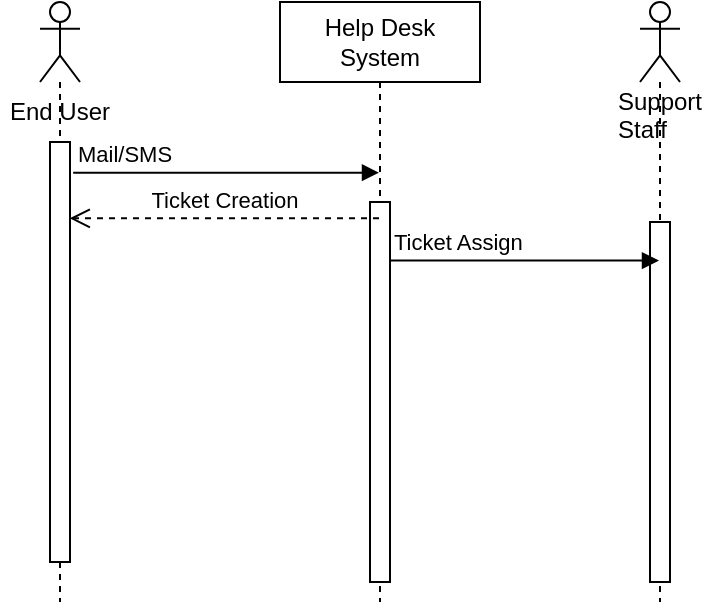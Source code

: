 <mxfile version="20.8.5" type="github">
  <diagram name="Page-1" id="c7488fd3-1785-93aa-aadb-54a6760d102a">
    <mxGraphModel dx="747" dy="430" grid="1" gridSize="10" guides="1" tooltips="1" connect="1" arrows="1" fold="1" page="1" pageScale="1" pageWidth="1100" pageHeight="850" background="none" math="0" shadow="0">
      <root>
        <mxCell id="0" />
        <mxCell id="1" parent="0" />
        <mxCell id="D_ySamenjN0o2ctrZhSt-29" value="" style="shape=umlLifeline;participant=umlActor;perimeter=lifelinePerimeter;whiteSpace=wrap;html=1;container=1;collapsible=0;recursiveResize=0;verticalAlign=top;spacingTop=36;outlineConnect=0;fillColor=none;" parent="1" vertex="1">
          <mxGeometry x="90" y="40" width="20" height="300" as="geometry" />
        </mxCell>
        <mxCell id="WngzqLlNWW4Z8B7oAlS5-2" value="" style="html=1;points=[];perimeter=orthogonalPerimeter;" parent="D_ySamenjN0o2ctrZhSt-29" vertex="1">
          <mxGeometry x="5" y="70" width="10" height="210" as="geometry" />
        </mxCell>
        <mxCell id="D_ySamenjN0o2ctrZhSt-30" value="Help Desk System" style="shape=umlLifeline;perimeter=lifelinePerimeter;whiteSpace=wrap;html=1;container=1;collapsible=0;recursiveResize=0;outlineConnect=0;fillColor=none;" parent="1" vertex="1">
          <mxGeometry x="210" y="40" width="100" height="300" as="geometry" />
        </mxCell>
        <mxCell id="UEY1z4FeeZJQMqZzBVZx-1" value="" style="html=1;points=[];perimeter=orthogonalPerimeter;" parent="D_ySamenjN0o2ctrZhSt-30" vertex="1">
          <mxGeometry x="45" y="100" width="10" height="190" as="geometry" />
        </mxCell>
        <mxCell id="D_ySamenjN0o2ctrZhSt-31" value="End User" style="text;html=1;strokeColor=none;fillColor=none;align=center;verticalAlign=middle;whiteSpace=wrap;rounded=0;" parent="1" vertex="1">
          <mxGeometry x="70" y="80" width="60" height="30" as="geometry" />
        </mxCell>
        <mxCell id="D_ySamenjN0o2ctrZhSt-44" value="Mail/SMS" style="html=1;verticalAlign=bottom;labelBackgroundColor=none;endArrow=block;endFill=1;endSize=6;align=left;rounded=0;labelBorderColor=none;exitX=1.158;exitY=0.073;exitDx=0;exitDy=0;exitPerimeter=0;" parent="1" source="WngzqLlNWW4Z8B7oAlS5-2" target="D_ySamenjN0o2ctrZhSt-30" edge="1">
          <mxGeometry x="-1" relative="1" as="geometry">
            <mxPoint x="320" y="250" as="sourcePoint" />
            <mxPoint x="430" y="250" as="targetPoint" />
          </mxGeometry>
        </mxCell>
        <mxCell id="WngzqLlNWW4Z8B7oAlS5-3" value="&lt;div style=&quot;text-align: justify;&quot;&gt;&lt;span style=&quot;background-color: initial;&quot;&gt;Support Staff&lt;/span&gt;&lt;/div&gt;" style="shape=umlLifeline;participant=umlActor;perimeter=lifelinePerimeter;whiteSpace=wrap;html=1;container=1;collapsible=0;recursiveResize=0;verticalAlign=top;spacingTop=36;outlineConnect=0;size=40;align=center;" parent="1" vertex="1">
          <mxGeometry x="390" y="40" width="20" height="300" as="geometry" />
        </mxCell>
        <mxCell id="UEY1z4FeeZJQMqZzBVZx-3" value="" style="html=1;points=[];perimeter=orthogonalPerimeter;" parent="WngzqLlNWW4Z8B7oAlS5-3" vertex="1">
          <mxGeometry x="5" y="110" width="10" height="180" as="geometry" />
        </mxCell>
        <mxCell id="WngzqLlNWW4Z8B7oAlS5-4" value="Ticket Creation" style="html=1;verticalAlign=bottom;endArrow=open;dashed=1;endSize=8;rounded=0;entryX=0.985;entryY=0.415;entryDx=0;entryDy=0;entryPerimeter=0;" parent="1" edge="1">
          <mxGeometry relative="1" as="geometry">
            <mxPoint x="259.5" y="148.15" as="sourcePoint" />
            <mxPoint x="104.85" y="148.15" as="targetPoint" />
          </mxGeometry>
        </mxCell>
        <mxCell id="UEY1z4FeeZJQMqZzBVZx-2" value="Ticket Assign" style="html=1;verticalAlign=bottom;labelBackgroundColor=none;endArrow=block;endFill=1;endSize=6;align=left;rounded=0;labelBorderColor=none;exitX=0.954;exitY=0.154;exitDx=0;exitDy=0;exitPerimeter=0;" parent="1" source="UEY1z4FeeZJQMqZzBVZx-1" target="WngzqLlNWW4Z8B7oAlS5-3" edge="1">
          <mxGeometry x="-1" relative="1" as="geometry">
            <mxPoint x="116.58" y="216.33" as="sourcePoint" />
            <mxPoint x="269.5" y="216.33" as="targetPoint" />
          </mxGeometry>
        </mxCell>
      </root>
    </mxGraphModel>
  </diagram>
</mxfile>
